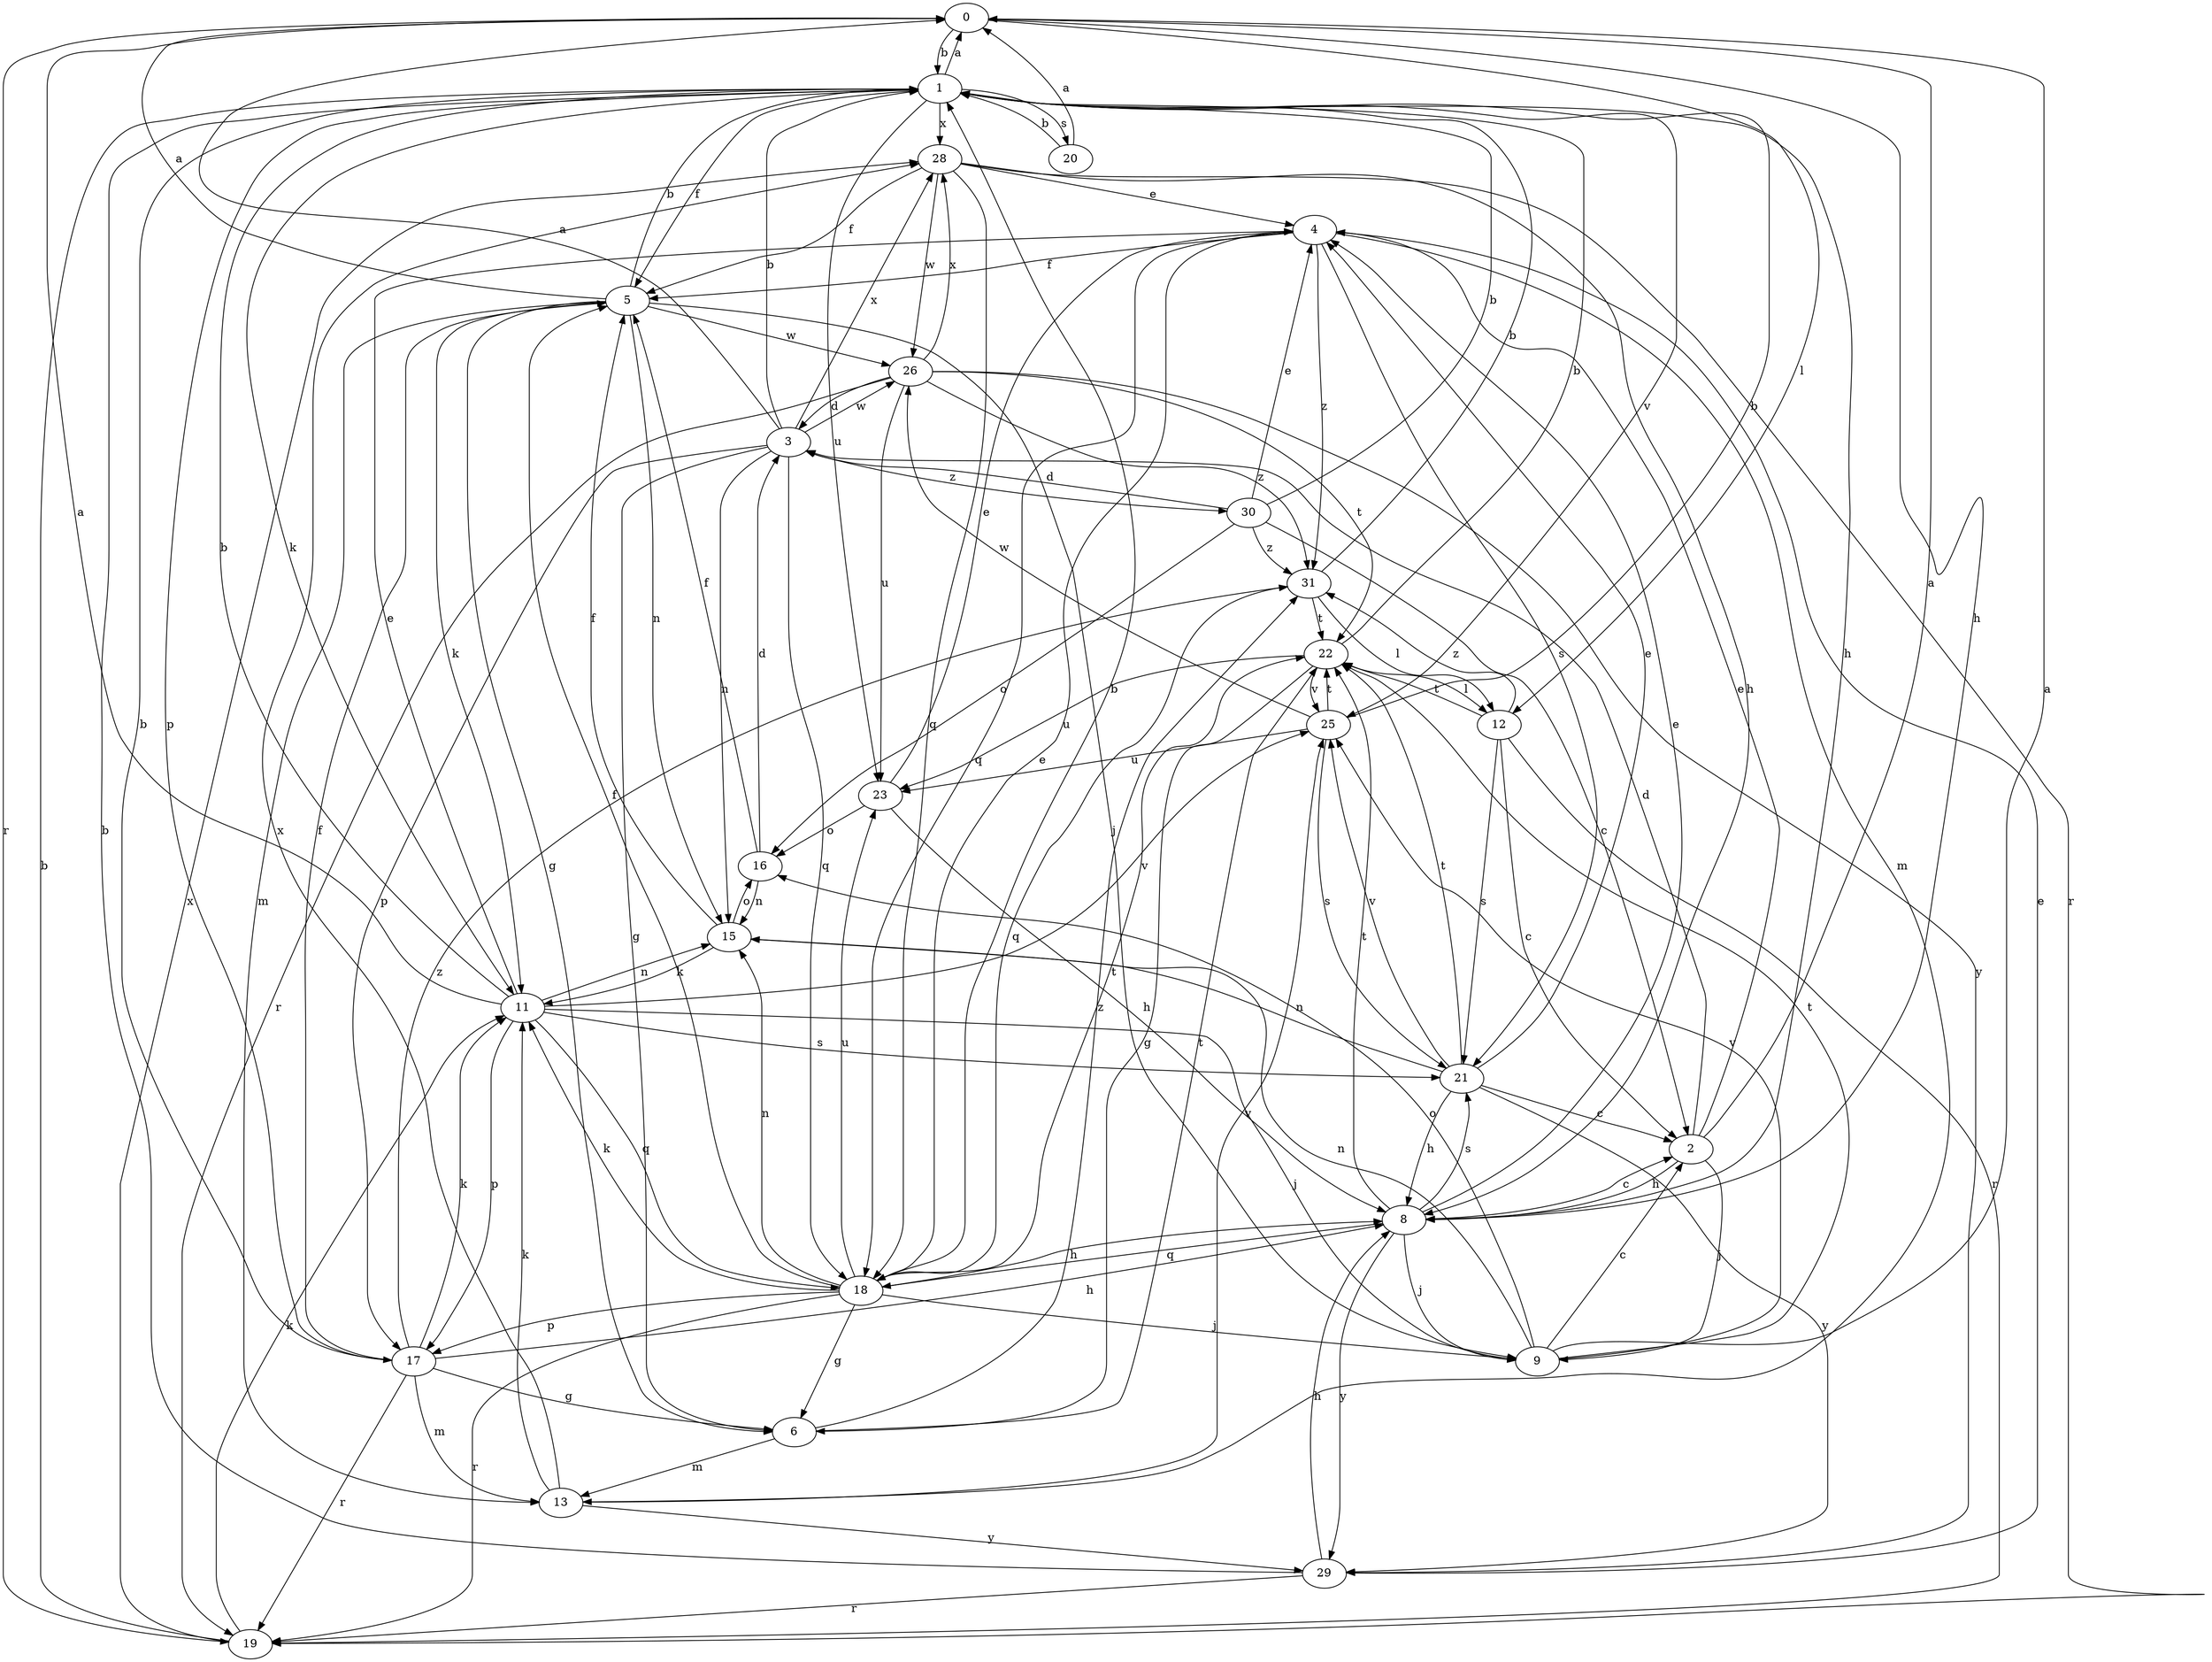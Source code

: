strict digraph  {
0;
1;
2;
3;
4;
5;
6;
8;
9;
11;
12;
13;
15;
16;
17;
18;
19;
20;
21;
22;
23;
25;
26;
28;
29;
30;
31;
0 -> 1  [label=b];
0 -> 8  [label=h];
0 -> 12  [label=l];
0 -> 19  [label=r];
1 -> 0  [label=a];
1 -> 5  [label=f];
1 -> 8  [label=h];
1 -> 11  [label=k];
1 -> 17  [label=p];
1 -> 20  [label=s];
1 -> 23  [label=u];
1 -> 25  [label=v];
1 -> 28  [label=x];
2 -> 0  [label=a];
2 -> 3  [label=d];
2 -> 4  [label=e];
2 -> 8  [label=h];
2 -> 9  [label=j];
3 -> 0  [label=a];
3 -> 1  [label=b];
3 -> 6  [label=g];
3 -> 15  [label=n];
3 -> 17  [label=p];
3 -> 18  [label=q];
3 -> 26  [label=w];
3 -> 28  [label=x];
3 -> 30  [label=z];
4 -> 5  [label=f];
4 -> 13  [label=m];
4 -> 18  [label=q];
4 -> 21  [label=s];
4 -> 31  [label=z];
5 -> 0  [label=a];
5 -> 1  [label=b];
5 -> 6  [label=g];
5 -> 9  [label=j];
5 -> 11  [label=k];
5 -> 13  [label=m];
5 -> 15  [label=n];
5 -> 26  [label=w];
6 -> 13  [label=m];
6 -> 22  [label=t];
6 -> 31  [label=z];
8 -> 2  [label=c];
8 -> 4  [label=e];
8 -> 9  [label=j];
8 -> 18  [label=q];
8 -> 21  [label=s];
8 -> 22  [label=t];
8 -> 29  [label=y];
9 -> 0  [label=a];
9 -> 2  [label=c];
9 -> 15  [label=n];
9 -> 16  [label=o];
9 -> 22  [label=t];
9 -> 25  [label=v];
11 -> 0  [label=a];
11 -> 1  [label=b];
11 -> 4  [label=e];
11 -> 9  [label=j];
11 -> 15  [label=n];
11 -> 17  [label=p];
11 -> 18  [label=q];
11 -> 21  [label=s];
11 -> 25  [label=v];
12 -> 2  [label=c];
12 -> 19  [label=r];
12 -> 21  [label=s];
12 -> 22  [label=t];
12 -> 31  [label=z];
13 -> 11  [label=k];
13 -> 25  [label=v];
13 -> 28  [label=x];
13 -> 29  [label=y];
15 -> 5  [label=f];
15 -> 11  [label=k];
15 -> 16  [label=o];
16 -> 3  [label=d];
16 -> 5  [label=f];
16 -> 15  [label=n];
17 -> 1  [label=b];
17 -> 5  [label=f];
17 -> 6  [label=g];
17 -> 8  [label=h];
17 -> 11  [label=k];
17 -> 13  [label=m];
17 -> 19  [label=r];
17 -> 31  [label=z];
18 -> 1  [label=b];
18 -> 4  [label=e];
18 -> 5  [label=f];
18 -> 6  [label=g];
18 -> 8  [label=h];
18 -> 9  [label=j];
18 -> 11  [label=k];
18 -> 15  [label=n];
18 -> 17  [label=p];
18 -> 19  [label=r];
18 -> 22  [label=t];
18 -> 23  [label=u];
19 -> 1  [label=b];
19 -> 11  [label=k];
19 -> 28  [label=x];
20 -> 0  [label=a];
20 -> 1  [label=b];
21 -> 2  [label=c];
21 -> 4  [label=e];
21 -> 8  [label=h];
21 -> 15  [label=n];
21 -> 22  [label=t];
21 -> 25  [label=v];
21 -> 29  [label=y];
22 -> 1  [label=b];
22 -> 6  [label=g];
22 -> 12  [label=l];
22 -> 23  [label=u];
22 -> 25  [label=v];
23 -> 4  [label=e];
23 -> 8  [label=h];
23 -> 16  [label=o];
25 -> 1  [label=b];
25 -> 21  [label=s];
25 -> 22  [label=t];
25 -> 23  [label=u];
25 -> 26  [label=w];
26 -> 3  [label=d];
26 -> 19  [label=r];
26 -> 22  [label=t];
26 -> 23  [label=u];
26 -> 28  [label=x];
26 -> 29  [label=y];
26 -> 31  [label=z];
28 -> 4  [label=e];
28 -> 5  [label=f];
28 -> 8  [label=h];
28 -> 18  [label=q];
28 -> 19  [label=r];
28 -> 26  [label=w];
29 -> 1  [label=b];
29 -> 4  [label=e];
29 -> 8  [label=h];
29 -> 19  [label=r];
30 -> 1  [label=b];
30 -> 2  [label=c];
30 -> 3  [label=d];
30 -> 4  [label=e];
30 -> 16  [label=o];
30 -> 31  [label=z];
31 -> 1  [label=b];
31 -> 12  [label=l];
31 -> 18  [label=q];
31 -> 22  [label=t];
}
